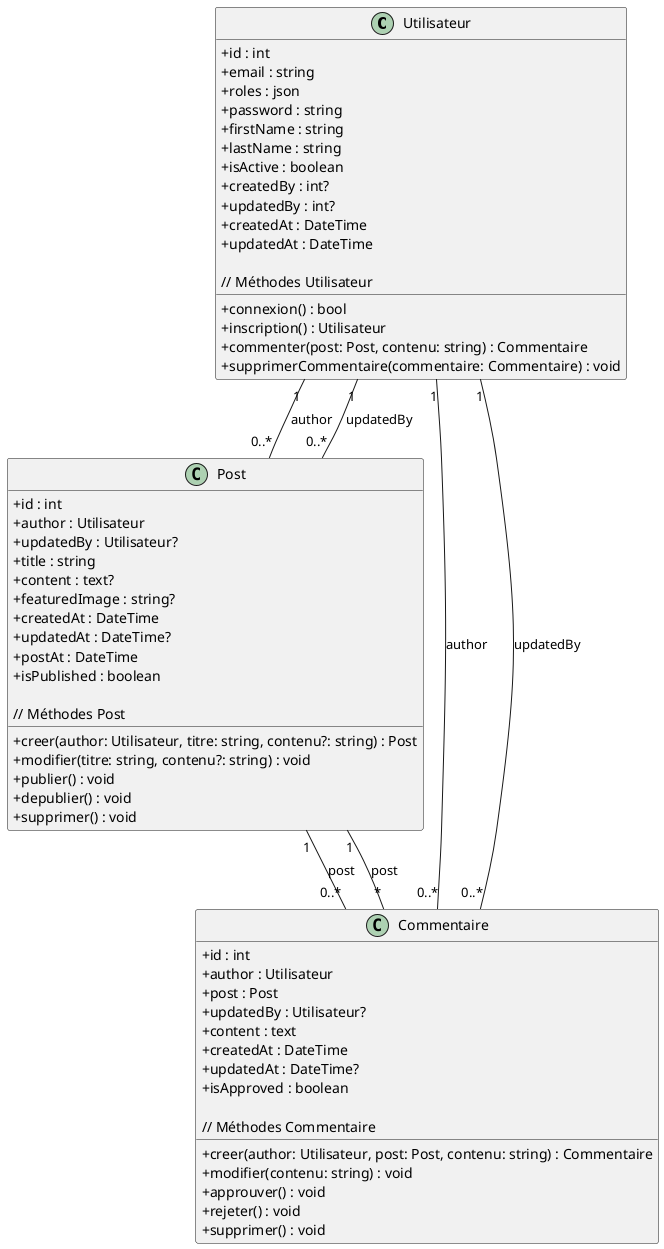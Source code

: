 @startuml diagramme-classes
skinparam classAttributeIconSize 0

class Utilisateur {
  +id : int
  +email : string
  +roles : json
  +password : string
  +firstName : string
  +lastName : string
  +isActive : boolean
  +createdBy : int?
  +updatedBy : int?
  +createdAt : DateTime
  +updatedAt : DateTime

  // Méthodes Utilisateur
  +connexion() : bool
  +inscription() : Utilisateur
  +commenter(post: Post, contenu: string) : Commentaire
  +supprimerCommentaire(commentaire: Commentaire) : void
}

class Post {
  +id : int
  +author : Utilisateur
  +updatedBy : Utilisateur?
  +title : string
  +content : text?
  +featuredImage : string?
  +createdAt : DateTime
  +updatedAt : DateTime?
  +postAt : DateTime
  +isPublished : boolean

  // Méthodes Post
  +creer(author: Utilisateur, titre: string, contenu?: string) : Post
  +modifier(titre: string, contenu?: string) : void
  +publier() : void
  +depublier() : void
  +supprimer() : void
}

class Commentaire {
  +id : int
  +author : Utilisateur
  +post : Post
  +updatedBy : Utilisateur?
  +content : text
  +createdAt : DateTime
  +updatedAt : DateTime?
  +isApproved : boolean

  // Méthodes Commentaire
  +creer(author: Utilisateur, post: Post, contenu: string) : Commentaire
  +modifier(contenu: string) : void
  +approuver() : void
  +rejeter() : void
  +supprimer() : void
}

Utilisateur "1" -- "0..*" Post : author
Utilisateur "1" -- "0..*" Post : updatedBy
Post "1" -- "0..*" Commentaire : post
Utilisateur "1" -- "0..*" Commentaire : author
Utilisateur "1" -- "0..*" Commentaire : updatedBy
Commentaire "*" -- "1" Post : post

@enduml
